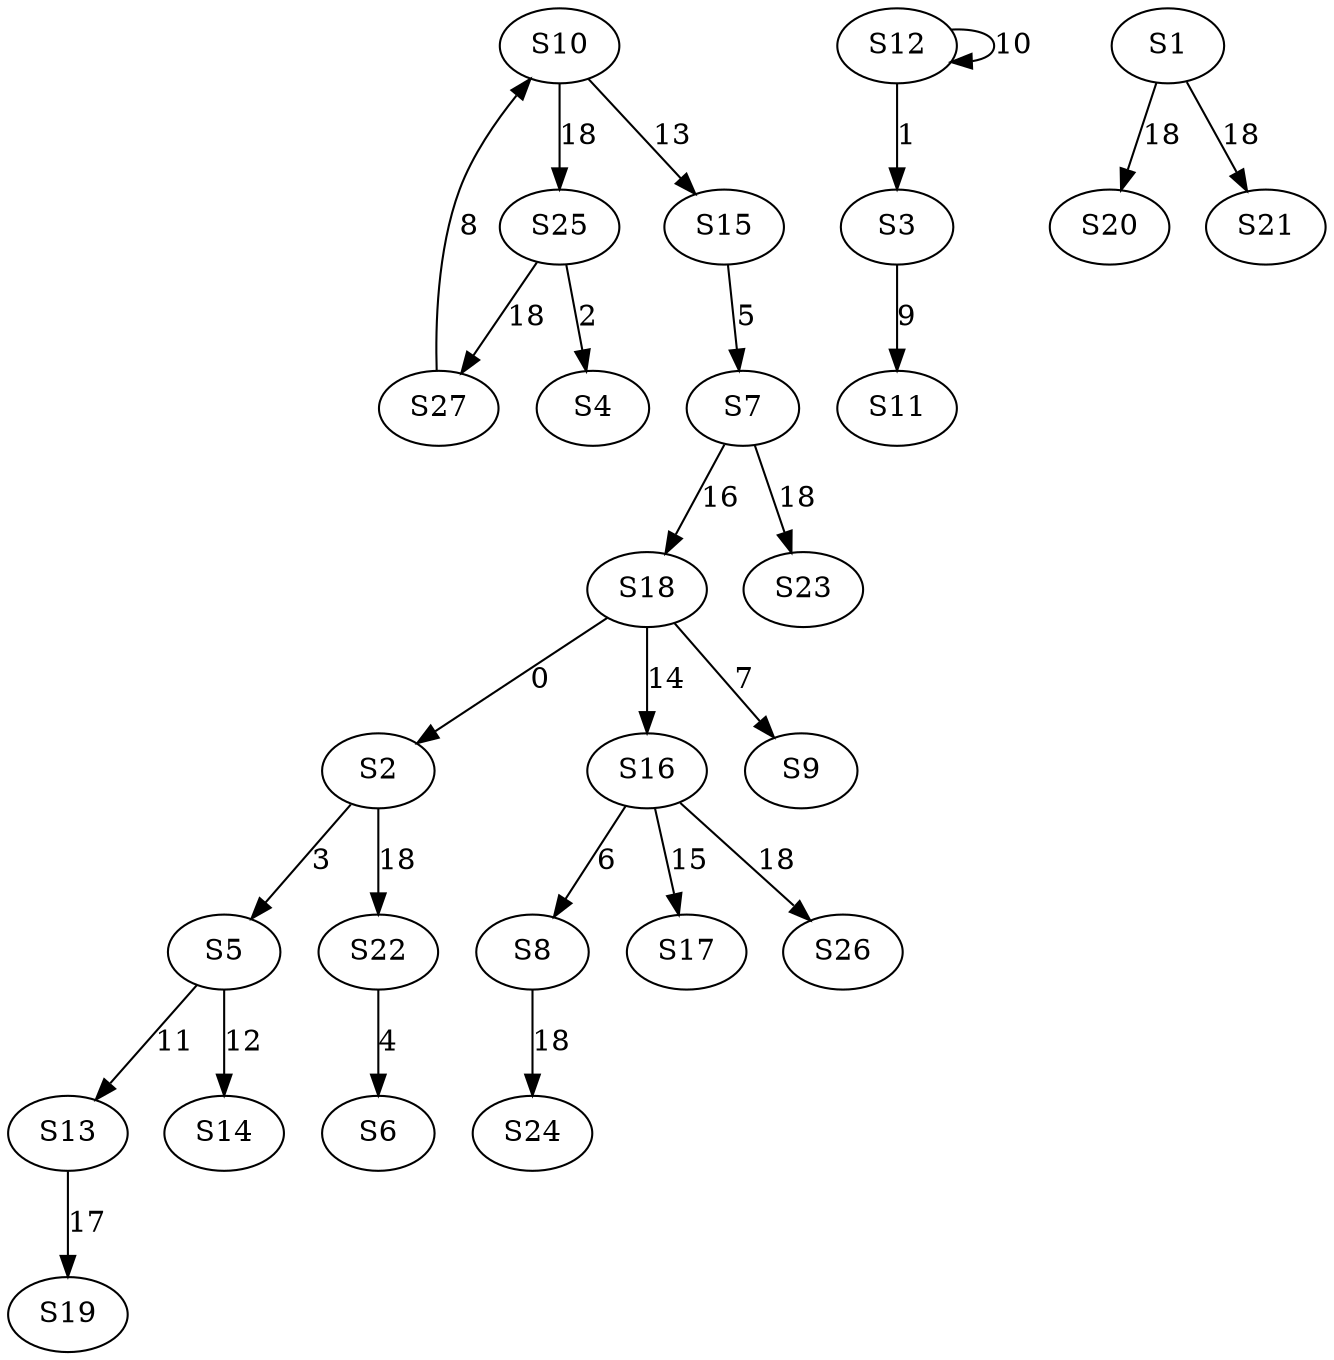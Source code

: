 strict digraph {
	S18 -> S2 [ label = 0 ];
	S12 -> S3 [ label = 1 ];
	S25 -> S4 [ label = 2 ];
	S2 -> S5 [ label = 3 ];
	S22 -> S6 [ label = 4 ];
	S15 -> S7 [ label = 5 ];
	S16 -> S8 [ label = 6 ];
	S18 -> S9 [ label = 7 ];
	S27 -> S10 [ label = 8 ];
	S3 -> S11 [ label = 9 ];
	S12 -> S12 [ label = 10 ];
	S5 -> S13 [ label = 11 ];
	S5 -> S14 [ label = 12 ];
	S10 -> S15 [ label = 13 ];
	S18 -> S16 [ label = 14 ];
	S16 -> S17 [ label = 15 ];
	S7 -> S18 [ label = 16 ];
	S13 -> S19 [ label = 17 ];
	S1 -> S20 [ label = 18 ];
	S1 -> S21 [ label = 18 ];
	S2 -> S22 [ label = 18 ];
	S7 -> S23 [ label = 18 ];
	S8 -> S24 [ label = 18 ];
	S10 -> S25 [ label = 18 ];
	S16 -> S26 [ label = 18 ];
	S25 -> S27 [ label = 18 ];
}